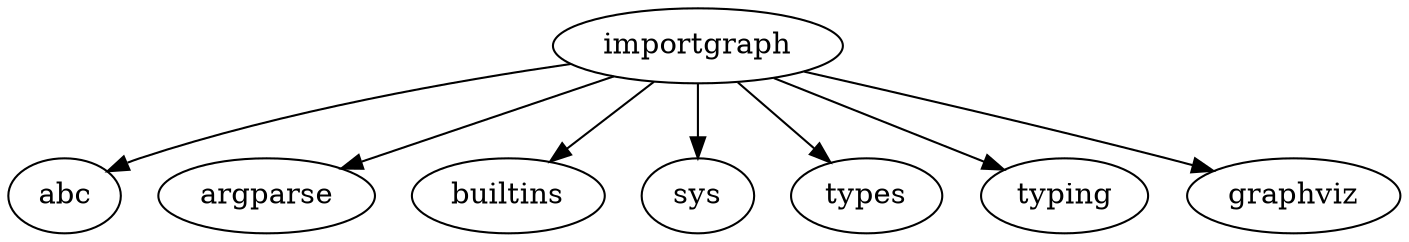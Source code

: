 digraph {
	importgraph -> abc
	importgraph -> argparse
	importgraph -> builtins
	importgraph -> sys
	importgraph -> types
	importgraph -> typing
	importgraph -> graphviz
}
